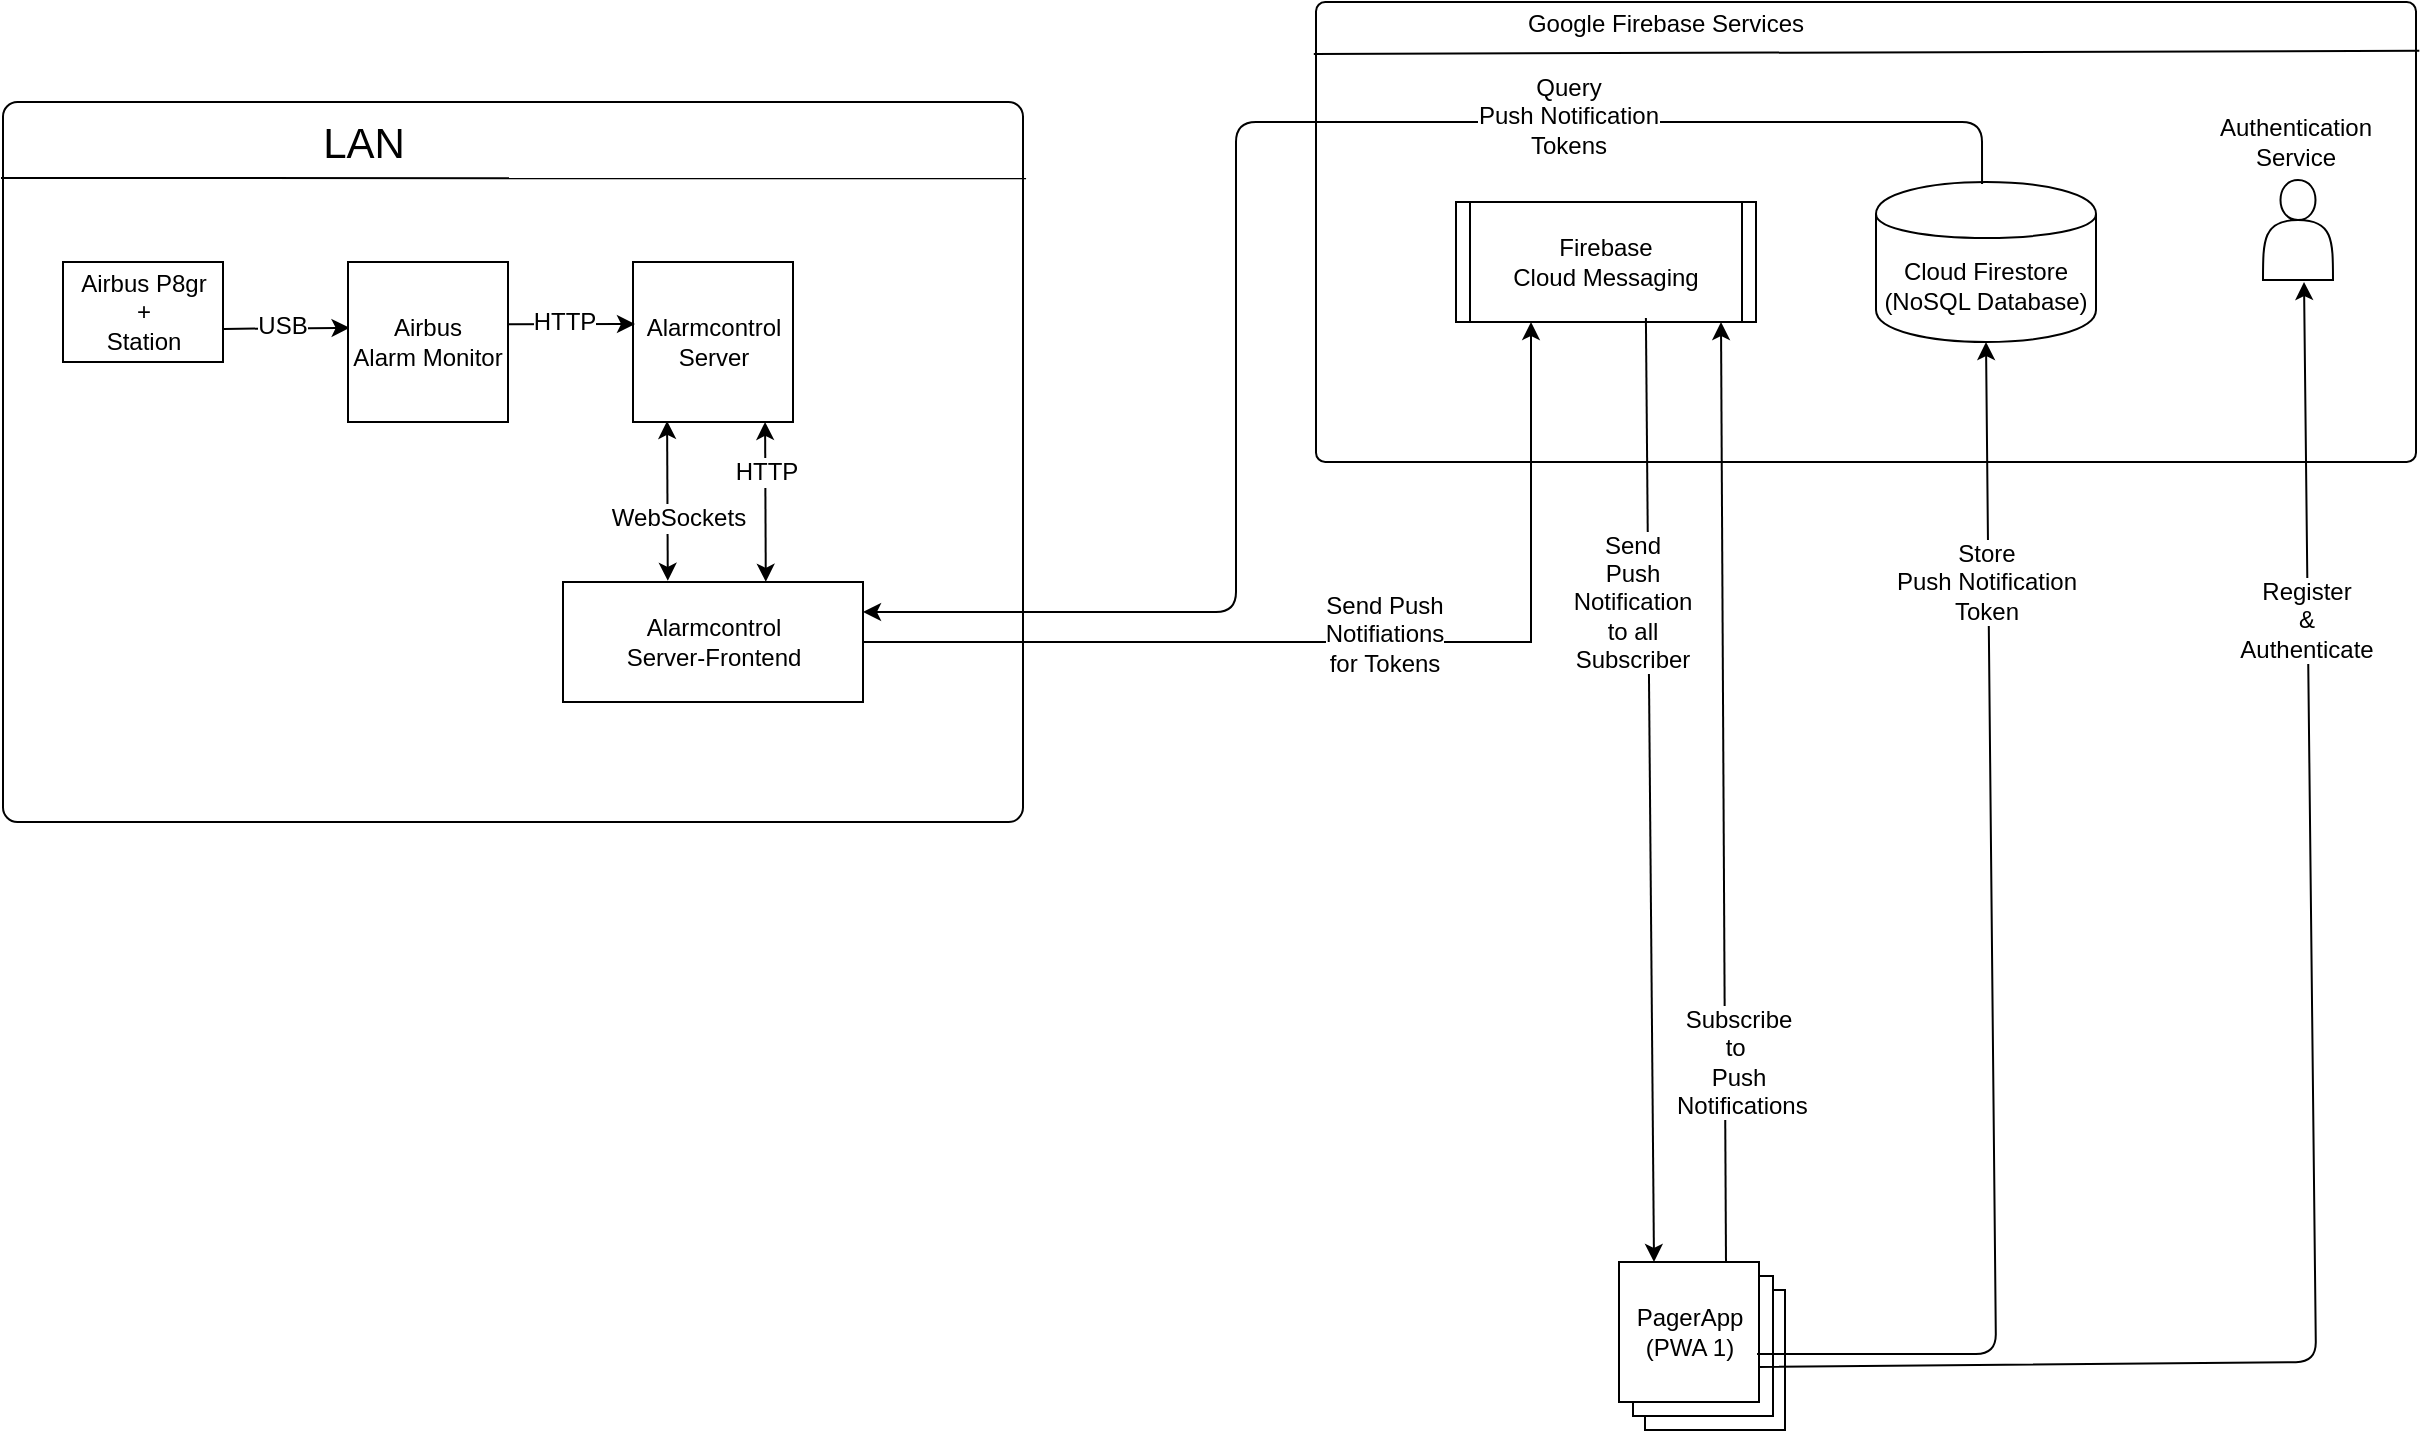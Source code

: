 <mxfile version="11.2.5" type="device" pages="1"><diagram id="_dId5jf8oeR8r0TPg5vx" name="Page-1"><mxGraphModel dx="1422" dy="858" grid="1" gridSize="10" guides="1" tooltips="1" connect="1" arrows="1" fold="1" page="1" pageScale="1" pageWidth="850" pageHeight="1100" math="0" shadow="0"><root><mxCell id="0"/><mxCell id="1" parent="0"/><mxCell id="0G7N4mZcCPUNwnfKaZvA-30" value="PagerApp&lt;br&gt;(PWA 2)" style="rounded=0;whiteSpace=wrap;html=1;fontSize=12;" vertex="1" parent="1"><mxGeometry x="1054.5" y="934" width="70" height="70" as="geometry"/></mxCell><mxCell id="0G7N4mZcCPUNwnfKaZvA-27" value="PagerApp&lt;br&gt;(PWA 2)" style="rounded=0;whiteSpace=wrap;html=1;fontSize=12;" vertex="1" parent="1"><mxGeometry x="1048.5" y="927" width="70" height="70" as="geometry"/></mxCell><mxCell id="0G7N4mZcCPUNwnfKaZvA-19" value="" style="rounded=1;whiteSpace=wrap;html=1;fontSize=12;arcSize=2;" vertex="1" parent="1"><mxGeometry x="890" y="290" width="550" height="230" as="geometry"/></mxCell><mxCell id="0G7N4mZcCPUNwnfKaZvA-6" value="" style="rounded=1;whiteSpace=wrap;html=1;fontSize=12;arcSize=2;" vertex="1" parent="1"><mxGeometry x="233.5" y="340" width="510" height="360" as="geometry"/></mxCell><mxCell id="0G7N4mZcCPUNwnfKaZvA-2" value="LAN" style="text;html=1;strokeColor=none;fillColor=none;align=center;verticalAlign=middle;whiteSpace=wrap;rounded=0;fontSize=21;" vertex="1" parent="1"><mxGeometry x="393.5" y="350" width="40" height="20" as="geometry"/></mxCell><mxCell id="0G7N4mZcCPUNwnfKaZvA-4" value="Alarmcontrol&lt;br&gt;Server" style="whiteSpace=wrap;html=1;aspect=fixed;fontSize=12;" vertex="1" parent="1"><mxGeometry x="548.5" y="420" width="80" height="80" as="geometry"/></mxCell><mxCell id="0G7N4mZcCPUNwnfKaZvA-7" value="" style="endArrow=none;html=1;fontSize=12;entryX=1.003;entryY=0.106;entryDx=0;entryDy=0;entryPerimeter=0;" edge="1" parent="1" target="0G7N4mZcCPUNwnfKaZvA-6"><mxGeometry width="50" height="50" relative="1" as="geometry"><mxPoint x="232.5" y="378" as="sourcePoint"/><mxPoint x="283.5" y="720" as="targetPoint"/></mxGeometry></mxCell><mxCell id="0G7N4mZcCPUNwnfKaZvA-23" style="edgeStyle=orthogonalEdgeStyle;rounded=0;orthogonalLoop=1;jettySize=auto;html=1;exitX=1;exitY=0.5;exitDx=0;exitDy=0;fontSize=12;entryX=0.25;entryY=1;entryDx=0;entryDy=0;" edge="1" parent="1" source="0G7N4mZcCPUNwnfKaZvA-8" target="0G7N4mZcCPUNwnfKaZvA-24"><mxGeometry relative="1" as="geometry"/></mxCell><mxCell id="0G7N4mZcCPUNwnfKaZvA-28" value="Send Push &lt;br&gt;Notifiations &lt;br&gt;for&amp;nbsp;Tokens" style="text;html=1;resizable=0;points=[];align=center;verticalAlign=middle;labelBackgroundColor=#ffffff;fontSize=12;" vertex="1" connectable="0" parent="0G7N4mZcCPUNwnfKaZvA-23"><mxGeometry x="0.413" y="1" relative="1" as="geometry"><mxPoint x="-72.5" y="11" as="offset"/></mxGeometry></mxCell><mxCell id="0G7N4mZcCPUNwnfKaZvA-8" value="&lt;span style=&quot;white-space: normal&quot;&gt;Alarmcontrol&lt;/span&gt;&lt;br style=&quot;white-space: normal&quot;&gt;&lt;span style=&quot;white-space: normal&quot;&gt;Server-Frontend&lt;/span&gt;" style="rounded=0;whiteSpace=wrap;html=1;fontSize=12;" vertex="1" parent="1"><mxGeometry x="513.5" y="580" width="150" height="60" as="geometry"/></mxCell><mxCell id="0G7N4mZcCPUNwnfKaZvA-9" value="" style="endArrow=classic;startArrow=classic;html=1;fontSize=12;entryX=0.188;entryY=0.993;entryDx=0;entryDy=0;entryPerimeter=0;exitX=0.336;exitY=-0.01;exitDx=0;exitDy=0;exitPerimeter=0;" edge="1" parent="1"><mxGeometry width="50" height="50" relative="1" as="geometry"><mxPoint x="565.9" y="579.4" as="sourcePoint"/><mxPoint x="565.54" y="499.44" as="targetPoint"/></mxGeometry></mxCell><mxCell id="0G7N4mZcCPUNwnfKaZvA-12" value="WebSockets" style="text;html=1;resizable=0;points=[];align=center;verticalAlign=middle;labelBackgroundColor=#ffffff;fontSize=12;" vertex="1" connectable="0" parent="0G7N4mZcCPUNwnfKaZvA-9"><mxGeometry x="0.131" y="-1" relative="1" as="geometry"><mxPoint x="4" y="13.5" as="offset"/></mxGeometry></mxCell><mxCell id="0G7N4mZcCPUNwnfKaZvA-10" value="" style="endArrow=classic;startArrow=classic;html=1;fontSize=12;entryX=0.188;entryY=0.993;entryDx=0;entryDy=0;entryPerimeter=0;exitX=0.336;exitY=-0.01;exitDx=0;exitDy=0;exitPerimeter=0;" edge="1" parent="1"><mxGeometry width="50" height="50" relative="1" as="geometry"><mxPoint x="614.9" y="579.9" as="sourcePoint"/><mxPoint x="614.54" y="499.94" as="targetPoint"/></mxGeometry></mxCell><mxCell id="0G7N4mZcCPUNwnfKaZvA-11" value="HTTP" style="text;html=1;resizable=0;points=[];align=center;verticalAlign=middle;labelBackgroundColor=#ffffff;fontSize=12;" vertex="1" connectable="0" parent="0G7N4mZcCPUNwnfKaZvA-10"><mxGeometry x="0.323" relative="1" as="geometry"><mxPoint y="-2" as="offset"/></mxGeometry></mxCell><mxCell id="0G7N4mZcCPUNwnfKaZvA-13" value="Airbus P8gr&lt;br&gt;+&lt;br&gt;Station" style="rounded=0;whiteSpace=wrap;html=1;fontSize=12;" vertex="1" parent="1"><mxGeometry x="263.5" y="420" width="80" height="50" as="geometry"/></mxCell><mxCell id="0G7N4mZcCPUNwnfKaZvA-14" value="" style="endArrow=classic;html=1;fontSize=12;exitX=1.005;exitY=0.669;exitDx=0;exitDy=0;exitPerimeter=0;entryX=0.01;entryY=0.411;entryDx=0;entryDy=0;entryPerimeter=0;" edge="1" parent="1" source="0G7N4mZcCPUNwnfKaZvA-13" target="0G7N4mZcCPUNwnfKaZvA-15"><mxGeometry width="50" height="50" relative="1" as="geometry"><mxPoint x="353.5" y="470" as="sourcePoint"/><mxPoint x="403.5" y="430" as="targetPoint"/></mxGeometry></mxCell><mxCell id="0G7N4mZcCPUNwnfKaZvA-16" value="USB" style="text;html=1;resizable=0;points=[];align=center;verticalAlign=middle;labelBackgroundColor=#ffffff;fontSize=12;" vertex="1" connectable="0" parent="0G7N4mZcCPUNwnfKaZvA-14"><mxGeometry x="0.163" y="-1" relative="1" as="geometry"><mxPoint x="-8" y="-2" as="offset"/></mxGeometry></mxCell><mxCell id="0G7N4mZcCPUNwnfKaZvA-15" value="Airbus&lt;br&gt;Alarm Monitor&lt;br&gt;" style="whiteSpace=wrap;html=1;aspect=fixed;fontSize=12;" vertex="1" parent="1"><mxGeometry x="406" y="420" width="80" height="80" as="geometry"/></mxCell><mxCell id="0G7N4mZcCPUNwnfKaZvA-17" value="" style="endArrow=classic;html=1;fontSize=12;exitX=0.996;exitY=0.389;exitDx=0;exitDy=0;exitPerimeter=0;" edge="1" parent="1" source="0G7N4mZcCPUNwnfKaZvA-15"><mxGeometry width="50" height="50" relative="1" as="geometry"><mxPoint x="233.5" y="770" as="sourcePoint"/><mxPoint x="549.5" y="451" as="targetPoint"/></mxGeometry></mxCell><mxCell id="0G7N4mZcCPUNwnfKaZvA-49" value="HTTP" style="text;html=1;resizable=0;points=[];align=center;verticalAlign=middle;labelBackgroundColor=#ffffff;fontSize=12;" vertex="1" connectable="0" parent="0G7N4mZcCPUNwnfKaZvA-17"><mxGeometry x="-0.395" y="-3" relative="1" as="geometry"><mxPoint x="9" y="-4" as="offset"/></mxGeometry></mxCell><mxCell id="0G7N4mZcCPUNwnfKaZvA-20" value="" style="endArrow=none;html=1;fontSize=12;entryX=1.003;entryY=0.106;entryDx=0;entryDy=0;entryPerimeter=0;exitX=-0.002;exitY=0.113;exitDx=0;exitDy=0;exitPerimeter=0;" edge="1" parent="1" target="0G7N4mZcCPUNwnfKaZvA-19" source="0G7N4mZcCPUNwnfKaZvA-19"><mxGeometry width="50" height="50" relative="1" as="geometry"><mxPoint x="889.931" y="358" as="sourcePoint"/><mxPoint x="940.931" y="700" as="targetPoint"/></mxGeometry></mxCell><mxCell id="0G7N4mZcCPUNwnfKaZvA-21" value="Google Firebase Services" style="text;html=1;strokeColor=none;fillColor=none;align=center;verticalAlign=middle;whiteSpace=wrap;rounded=0;fontSize=12;" vertex="1" parent="1"><mxGeometry x="980" y="291" width="170" height="20" as="geometry"/></mxCell><mxCell id="0G7N4mZcCPUNwnfKaZvA-24" value="Firebase&lt;br&gt;Cloud Messaging" style="shape=process;whiteSpace=wrap;html=1;backgroundOutline=1;fontSize=12;size=0.046;" vertex="1" parent="1"><mxGeometry x="960" y="390" width="150" height="60" as="geometry"/></mxCell><mxCell id="0G7N4mZcCPUNwnfKaZvA-25" value="PagerApp&lt;br&gt;(PWA 1)" style="rounded=0;whiteSpace=wrap;html=1;fontSize=12;" vertex="1" parent="1"><mxGeometry x="1041.5" y="920" width="70" height="70" as="geometry"/></mxCell><mxCell id="0G7N4mZcCPUNwnfKaZvA-29" value="" style="endArrow=classic;html=1;fontSize=12;entryX=0.75;entryY=1;entryDx=0;entryDy=0;exitX=0.75;exitY=0;exitDx=0;exitDy=0;" edge="1" parent="1"><mxGeometry width="50" height="50" relative="1" as="geometry"><mxPoint x="1095" y="920" as="sourcePoint"/><mxPoint x="1092.5" y="450" as="targetPoint"/></mxGeometry></mxCell><mxCell id="0G7N4mZcCPUNwnfKaZvA-31" value="Subscribe&lt;br&gt;to&amp;nbsp;&lt;br&gt;Push&lt;br&gt;&amp;nbsp;Notifications" style="text;html=1;resizable=0;points=[];align=center;verticalAlign=middle;labelBackgroundColor=#ffffff;fontSize=12;" vertex="1" connectable="0" parent="0G7N4mZcCPUNwnfKaZvA-29"><mxGeometry x="-0.74" y="2" relative="1" as="geometry"><mxPoint x="8" y="-39.5" as="offset"/></mxGeometry></mxCell><mxCell id="0G7N4mZcCPUNwnfKaZvA-32" value="" style="endArrow=classic;html=1;fontSize=12;exitX=0.633;exitY=0.967;exitDx=0;exitDy=0;entryX=0.25;entryY=0;entryDx=0;entryDy=0;exitPerimeter=0;" edge="1" parent="1" source="0G7N4mZcCPUNwnfKaZvA-24" target="0G7N4mZcCPUNwnfKaZvA-25"><mxGeometry width="50" height="50" relative="1" as="geometry"><mxPoint x="380" y="900" as="sourcePoint"/><mxPoint x="430" y="850" as="targetPoint"/></mxGeometry></mxCell><mxCell id="0G7N4mZcCPUNwnfKaZvA-33" value="Send&lt;br&gt;Push&lt;br&gt;Notification&lt;br&gt;to all&lt;br&gt;Subscriber" style="text;html=1;resizable=0;points=[];align=center;verticalAlign=middle;labelBackgroundColor=#ffffff;fontSize=12;" vertex="1" connectable="0" parent="0G7N4mZcCPUNwnfKaZvA-32"><mxGeometry x="-0.112" y="3" relative="1" as="geometry"><mxPoint x="-11.5" y="-68" as="offset"/></mxGeometry></mxCell><mxCell id="0G7N4mZcCPUNwnfKaZvA-34" value="Cloud Firestore&lt;br&gt;(NoSQL Database)" style="shape=cylinder;whiteSpace=wrap;html=1;boundedLbl=1;backgroundOutline=1;fontSize=12;" vertex="1" parent="1"><mxGeometry x="1170" y="380" width="110" height="80" as="geometry"/></mxCell><mxCell id="0G7N4mZcCPUNwnfKaZvA-35" value="" style="endArrow=classic;html=1;fontSize=12;entryX=0.5;entryY=1;entryDx=0;entryDy=0;exitX=0.986;exitY=0.657;exitDx=0;exitDy=0;exitPerimeter=0;" edge="1" parent="1" source="0G7N4mZcCPUNwnfKaZvA-25" target="0G7N4mZcCPUNwnfKaZvA-34"><mxGeometry width="50" height="50" relative="1" as="geometry"><mxPoint x="1315" y="800" as="sourcePoint"/><mxPoint x="400" y="850" as="targetPoint"/><Array as="points"><mxPoint x="1230" y="966"/></Array></mxGeometry></mxCell><mxCell id="0G7N4mZcCPUNwnfKaZvA-36" value="Store&lt;br&gt;Push Notification&lt;br&gt;Token" style="text;html=1;resizable=0;points=[];align=center;verticalAlign=middle;labelBackgroundColor=#ffffff;fontSize=12;" vertex="1" connectable="0" parent="0G7N4mZcCPUNwnfKaZvA-35"><mxGeometry x="0.494" y="1" relative="1" as="geometry"><mxPoint x="-0.5" y="-38" as="offset"/></mxGeometry></mxCell><mxCell id="0G7N4mZcCPUNwnfKaZvA-37" value="" style="shape=actor;whiteSpace=wrap;html=1;fontSize=12;" vertex="1" parent="1"><mxGeometry x="1363.5" y="379" width="35" height="50" as="geometry"/></mxCell><mxCell id="0G7N4mZcCPUNwnfKaZvA-38" value="Authentication Service&lt;br&gt;" style="text;html=1;strokeColor=none;fillColor=none;align=center;verticalAlign=middle;whiteSpace=wrap;rounded=0;fontSize=12;" vertex="1" parent="1"><mxGeometry x="1330" y="350" width="100" height="20" as="geometry"/></mxCell><mxCell id="0G7N4mZcCPUNwnfKaZvA-39" value="" style="endArrow=none;html=1;fontSize=12;exitX=1;exitY=0.25;exitDx=0;exitDy=0;entryX=0.482;entryY=0.013;entryDx=0;entryDy=0;entryPerimeter=0;startArrow=classic;startFill=1;endFill=0;" edge="1" parent="1" source="0G7N4mZcCPUNwnfKaZvA-8" target="0G7N4mZcCPUNwnfKaZvA-34"><mxGeometry width="50" height="50" relative="1" as="geometry"><mxPoint x="560" y="800" as="sourcePoint"/><mxPoint x="910" y="590" as="targetPoint"/><Array as="points"><mxPoint x="850" y="595"/><mxPoint x="850" y="350"/><mxPoint x="1223" y="350"/></Array></mxGeometry></mxCell><mxCell id="0G7N4mZcCPUNwnfKaZvA-40" value="Query&lt;br&gt;Push Notification &lt;br&gt;Tokens" style="text;html=1;resizable=0;points=[];align=center;verticalAlign=middle;labelBackgroundColor=#ffffff;fontSize=12;" vertex="1" connectable="0" parent="0G7N4mZcCPUNwnfKaZvA-39"><mxGeometry x="0.429" y="3" relative="1" as="geometry"><mxPoint as="offset"/></mxGeometry></mxCell><mxCell id="0G7N4mZcCPUNwnfKaZvA-42" value="" style="endArrow=classic;html=1;fontSize=12;entryX=0.586;entryY=1.02;entryDx=0;entryDy=0;exitX=1;exitY=0.75;exitDx=0;exitDy=0;entryPerimeter=0;" edge="1" parent="1" source="0G7N4mZcCPUNwnfKaZvA-25" target="0G7N4mZcCPUNwnfKaZvA-37"><mxGeometry width="50" height="50" relative="1" as="geometry"><mxPoint x="1120.52" y="975.99" as="sourcePoint"/><mxPoint x="1235" y="470" as="targetPoint"/><Array as="points"><mxPoint x="1390" y="970"/></Array></mxGeometry></mxCell><mxCell id="0G7N4mZcCPUNwnfKaZvA-43" value="Register &lt;br&gt;&amp;amp;&lt;br&gt;Authenticate" style="text;html=1;resizable=0;points=[];align=center;verticalAlign=middle;labelBackgroundColor=#ffffff;fontSize=12;" vertex="1" connectable="0" parent="0G7N4mZcCPUNwnfKaZvA-42"><mxGeometry x="0.494" y="1" relative="1" as="geometry"><mxPoint x="-0.5" y="-38" as="offset"/></mxGeometry></mxCell></root></mxGraphModel></diagram></mxfile>